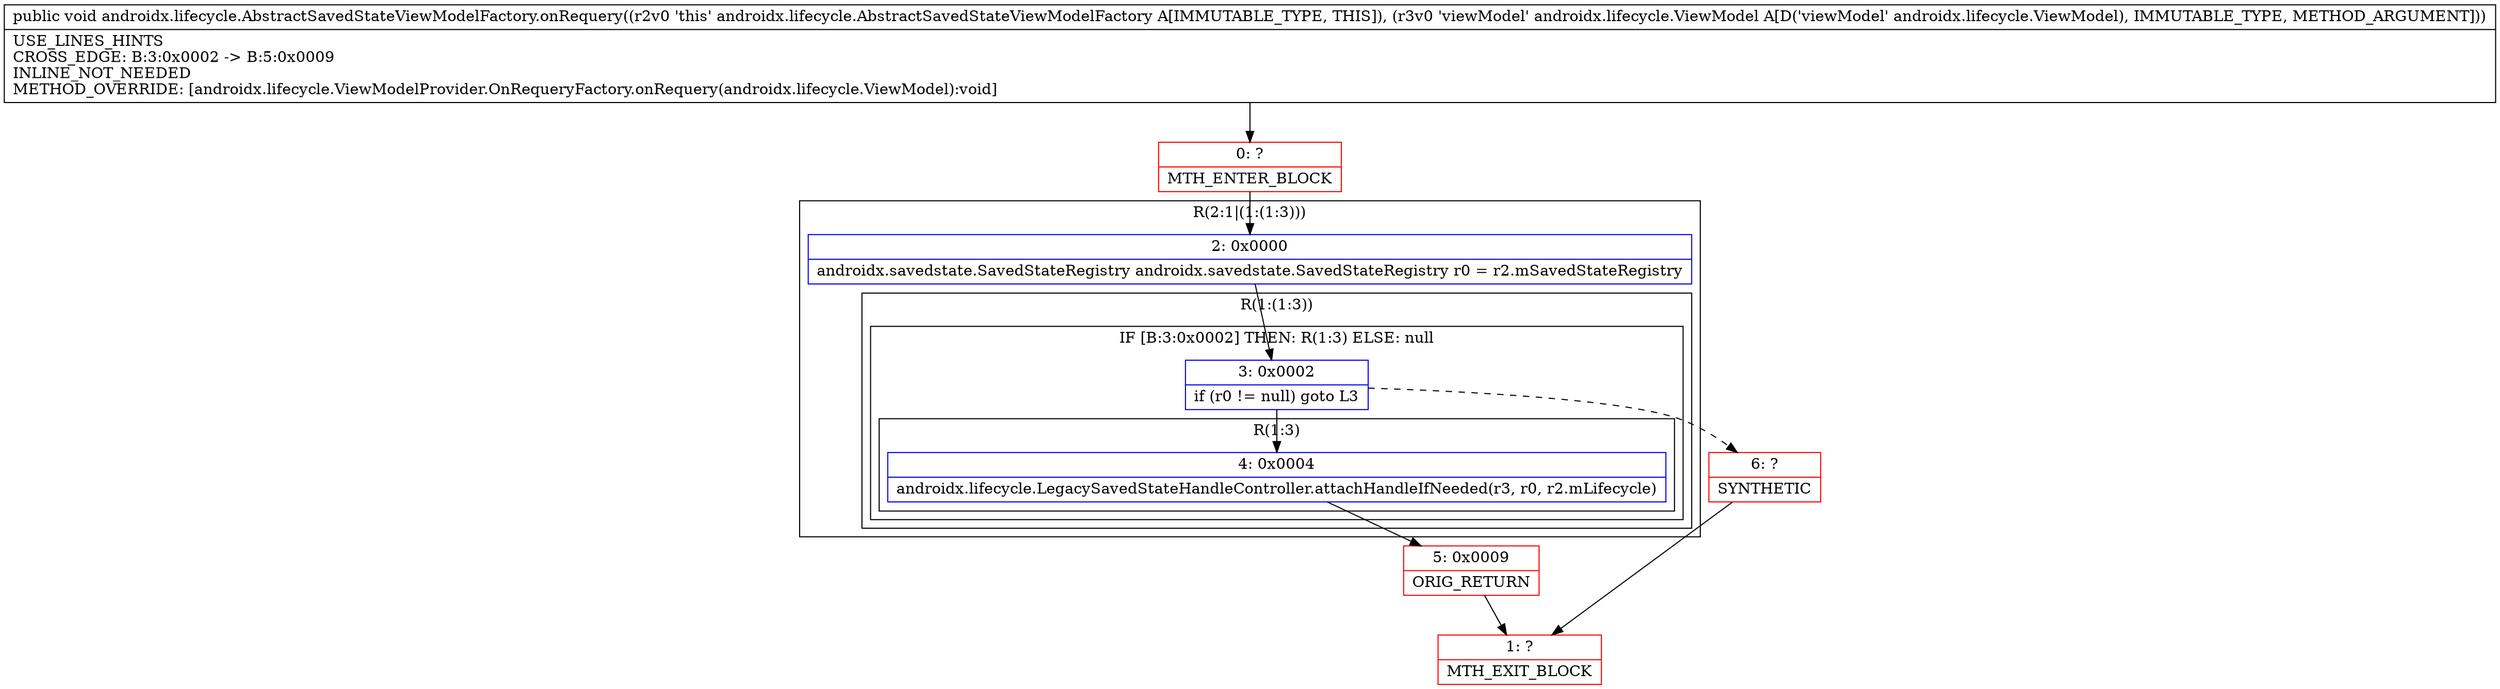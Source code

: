 digraph "CFG forandroidx.lifecycle.AbstractSavedStateViewModelFactory.onRequery(Landroidx\/lifecycle\/ViewModel;)V" {
subgraph cluster_Region_1186000887 {
label = "R(2:1|(1:(1:3)))";
node [shape=record,color=blue];
Node_2 [shape=record,label="{2\:\ 0x0000|androidx.savedstate.SavedStateRegistry androidx.savedstate.SavedStateRegistry r0 = r2.mSavedStateRegistry\l}"];
subgraph cluster_Region_1829548672 {
label = "R(1:(1:3))";
node [shape=record,color=blue];
subgraph cluster_IfRegion_1772950475 {
label = "IF [B:3:0x0002] THEN: R(1:3) ELSE: null";
node [shape=record,color=blue];
Node_3 [shape=record,label="{3\:\ 0x0002|if (r0 != null) goto L3\l}"];
subgraph cluster_Region_1590467208 {
label = "R(1:3)";
node [shape=record,color=blue];
Node_4 [shape=record,label="{4\:\ 0x0004|androidx.lifecycle.LegacySavedStateHandleController.attachHandleIfNeeded(r3, r0, r2.mLifecycle)\l}"];
}
}
}
}
Node_0 [shape=record,color=red,label="{0\:\ ?|MTH_ENTER_BLOCK\l}"];
Node_5 [shape=record,color=red,label="{5\:\ 0x0009|ORIG_RETURN\l}"];
Node_1 [shape=record,color=red,label="{1\:\ ?|MTH_EXIT_BLOCK\l}"];
Node_6 [shape=record,color=red,label="{6\:\ ?|SYNTHETIC\l}"];
MethodNode[shape=record,label="{public void androidx.lifecycle.AbstractSavedStateViewModelFactory.onRequery((r2v0 'this' androidx.lifecycle.AbstractSavedStateViewModelFactory A[IMMUTABLE_TYPE, THIS]), (r3v0 'viewModel' androidx.lifecycle.ViewModel A[D('viewModel' androidx.lifecycle.ViewModel), IMMUTABLE_TYPE, METHOD_ARGUMENT]))  | USE_LINES_HINTS\lCROSS_EDGE: B:3:0x0002 \-\> B:5:0x0009\lINLINE_NOT_NEEDED\lMETHOD_OVERRIDE: [androidx.lifecycle.ViewModelProvider.OnRequeryFactory.onRequery(androidx.lifecycle.ViewModel):void]\l}"];
MethodNode -> Node_0;Node_2 -> Node_3;
Node_3 -> Node_4;
Node_3 -> Node_6[style=dashed];
Node_4 -> Node_5;
Node_0 -> Node_2;
Node_5 -> Node_1;
Node_6 -> Node_1;
}

